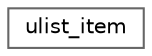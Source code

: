 digraph "Graphical Class Hierarchy"
{
 // INTERACTIVE_SVG=YES
 // LATEX_PDF_SIZE
  bgcolor="transparent";
  edge [fontname=Helvetica,fontsize=10,labelfontname=Helvetica,labelfontsize=10];
  node [fontname=Helvetica,fontsize=10,shape=box,height=0.2,width=0.4];
  rankdir="LR";
  Node0 [id="Node000000",label="ulist_item",height=0.2,width=0.4,color="grey40", fillcolor="white", style="filled",URL="$d9/de3/structulist__item.html",tooltip=" "];
}
